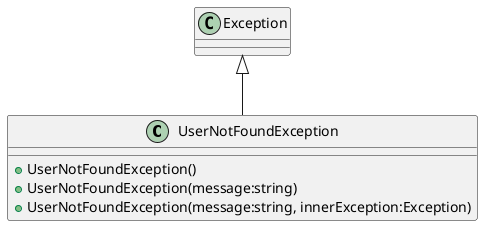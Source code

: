 @startuml
class UserNotFoundException {
    + UserNotFoundException()
    + UserNotFoundException(message:string)
    + UserNotFoundException(message:string, innerException:Exception)
}
Exception <|-- UserNotFoundException
@enduml
